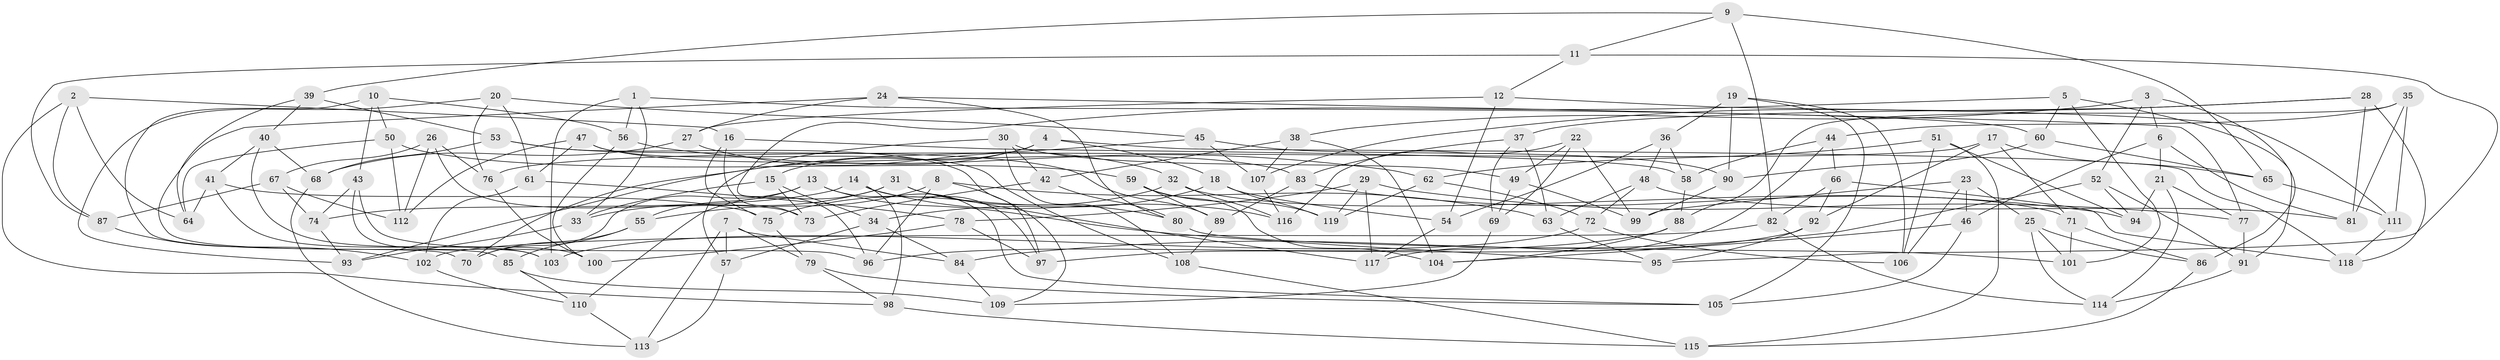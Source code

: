 // Generated by graph-tools (version 1.1) at 2025/03/03/09/25 03:03:04]
// undirected, 119 vertices, 238 edges
graph export_dot {
graph [start="1"]
  node [color=gray90,style=filled];
  1;
  2;
  3;
  4;
  5;
  6;
  7;
  8;
  9;
  10;
  11;
  12;
  13;
  14;
  15;
  16;
  17;
  18;
  19;
  20;
  21;
  22;
  23;
  24;
  25;
  26;
  27;
  28;
  29;
  30;
  31;
  32;
  33;
  34;
  35;
  36;
  37;
  38;
  39;
  40;
  41;
  42;
  43;
  44;
  45;
  46;
  47;
  48;
  49;
  50;
  51;
  52;
  53;
  54;
  55;
  56;
  57;
  58;
  59;
  60;
  61;
  62;
  63;
  64;
  65;
  66;
  67;
  68;
  69;
  70;
  71;
  72;
  73;
  74;
  75;
  76;
  77;
  78;
  79;
  80;
  81;
  82;
  83;
  84;
  85;
  86;
  87;
  88;
  89;
  90;
  91;
  92;
  93;
  94;
  95;
  96;
  97;
  98;
  99;
  100;
  101;
  102;
  103;
  104;
  105;
  106;
  107;
  108;
  109;
  110;
  111;
  112;
  113;
  114;
  115;
  116;
  117;
  118;
  119;
  1 -- 33;
  1 -- 60;
  1 -- 103;
  1 -- 56;
  2 -- 16;
  2 -- 64;
  2 -- 98;
  2 -- 87;
  3 -- 86;
  3 -- 6;
  3 -- 38;
  3 -- 52;
  4 -- 118;
  4 -- 15;
  4 -- 18;
  4 -- 70;
  5 -- 96;
  5 -- 91;
  5 -- 101;
  5 -- 60;
  6 -- 81;
  6 -- 46;
  6 -- 21;
  7 -- 113;
  7 -- 84;
  7 -- 57;
  7 -- 79;
  8 -- 55;
  8 -- 109;
  8 -- 96;
  8 -- 63;
  9 -- 11;
  9 -- 39;
  9 -- 82;
  9 -- 65;
  10 -- 56;
  10 -- 50;
  10 -- 43;
  10 -- 70;
  11 -- 95;
  11 -- 12;
  11 -- 87;
  12 -- 111;
  12 -- 54;
  12 -- 27;
  13 -- 55;
  13 -- 105;
  13 -- 70;
  13 -- 95;
  14 -- 98;
  14 -- 116;
  14 -- 97;
  14 -- 74;
  15 -- 73;
  15 -- 33;
  15 -- 34;
  16 -- 75;
  16 -- 73;
  16 -- 58;
  17 -- 65;
  17 -- 92;
  17 -- 76;
  17 -- 71;
  18 -- 34;
  18 -- 119;
  18 -- 54;
  19 -- 106;
  19 -- 105;
  19 -- 90;
  19 -- 36;
  20 -- 45;
  20 -- 93;
  20 -- 76;
  20 -- 61;
  21 -- 114;
  21 -- 94;
  21 -- 77;
  22 -- 49;
  22 -- 116;
  22 -- 99;
  22 -- 69;
  23 -- 25;
  23 -- 46;
  23 -- 99;
  23 -- 106;
  24 -- 80;
  24 -- 85;
  24 -- 77;
  24 -- 27;
  25 -- 86;
  25 -- 101;
  25 -- 114;
  26 -- 67;
  26 -- 76;
  26 -- 73;
  26 -- 112;
  27 -- 32;
  27 -- 68;
  28 -- 81;
  28 -- 37;
  28 -- 118;
  28 -- 107;
  29 -- 117;
  29 -- 78;
  29 -- 119;
  29 -- 77;
  30 -- 108;
  30 -- 49;
  30 -- 57;
  30 -- 42;
  31 -- 117;
  31 -- 110;
  31 -- 80;
  31 -- 33;
  32 -- 116;
  32 -- 75;
  32 -- 71;
  33 -- 93;
  34 -- 57;
  34 -- 84;
  35 -- 111;
  35 -- 88;
  35 -- 81;
  35 -- 44;
  36 -- 54;
  36 -- 48;
  36 -- 58;
  37 -- 63;
  37 -- 69;
  37 -- 83;
  38 -- 107;
  38 -- 42;
  38 -- 104;
  39 -- 64;
  39 -- 53;
  39 -- 40;
  40 -- 68;
  40 -- 41;
  40 -- 100;
  41 -- 75;
  41 -- 64;
  41 -- 103;
  42 -- 80;
  42 -- 73;
  43 -- 103;
  43 -- 96;
  43 -- 74;
  44 -- 117;
  44 -- 58;
  44 -- 66;
  45 -- 107;
  45 -- 90;
  45 -- 93;
  46 -- 104;
  46 -- 105;
  47 -- 108;
  47 -- 61;
  47 -- 83;
  47 -- 112;
  48 -- 63;
  48 -- 72;
  48 -- 81;
  49 -- 69;
  49 -- 99;
  50 -- 64;
  50 -- 59;
  50 -- 112;
  51 -- 106;
  51 -- 115;
  51 -- 62;
  51 -- 94;
  52 -- 91;
  52 -- 94;
  52 -- 84;
  53 -- 89;
  53 -- 68;
  53 -- 97;
  54 -- 117;
  55 -- 85;
  55 -- 70;
  56 -- 100;
  56 -- 62;
  57 -- 113;
  58 -- 88;
  59 -- 119;
  59 -- 104;
  59 -- 89;
  60 -- 90;
  60 -- 65;
  61 -- 78;
  61 -- 102;
  62 -- 72;
  62 -- 119;
  63 -- 95;
  65 -- 111;
  66 -- 118;
  66 -- 92;
  66 -- 82;
  67 -- 74;
  67 -- 87;
  67 -- 112;
  68 -- 113;
  69 -- 109;
  71 -- 101;
  71 -- 86;
  72 -- 103;
  72 -- 106;
  74 -- 93;
  75 -- 79;
  76 -- 100;
  77 -- 91;
  78 -- 97;
  78 -- 100;
  79 -- 105;
  79 -- 98;
  80 -- 101;
  82 -- 102;
  82 -- 114;
  83 -- 89;
  83 -- 94;
  84 -- 109;
  85 -- 110;
  85 -- 109;
  86 -- 115;
  87 -- 102;
  88 -- 96;
  88 -- 104;
  89 -- 108;
  90 -- 99;
  91 -- 114;
  92 -- 95;
  92 -- 97;
  98 -- 115;
  102 -- 110;
  107 -- 116;
  108 -- 115;
  110 -- 113;
  111 -- 118;
}
